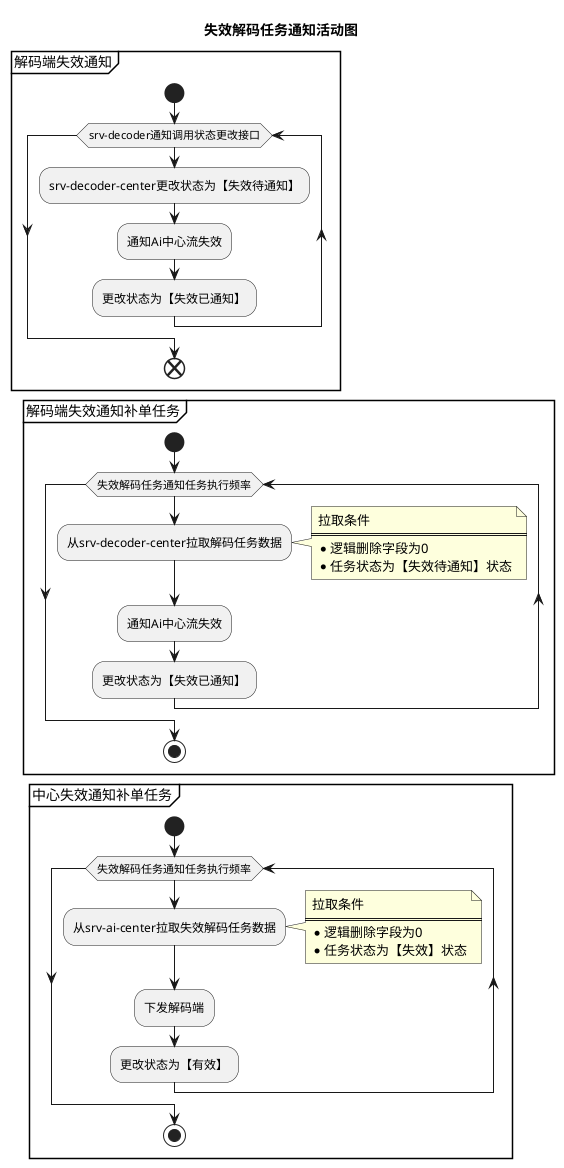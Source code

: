 @startuml
title 失效解码任务通知活动图

partition 解码端失效通知 {
start
while (srv-decoder通知调用状态更改接口)
    :srv-decoder-center更改状态为【失效待通知】;
    :通知Ai中心流失效;
    :更改状态为【失效已通知】;
endwhile
end
}

partition 解码端失效通知补单任务 {
start
while (失效解码任务通知任务执行频率)
    :从srv-decoder-center拉取解码任务数据;
    note right
      拉取条件
      ====
      * 逻辑删除字段为0
      * 任务状态为【失效待通知】状态
    end note
    :通知Ai中心流失效;
    :更改状态为【失效已通知】;
endwhile
stop
}

partition 中心失效通知补单任务 {
start
while (失效解码任务通知任务执行频率)
    :从srv-ai-center拉取失效解码任务数据;
    note right
      拉取条件
      ====
      * 逻辑删除字段为0
      * 任务状态为【失效】状态
    end note
    :下发解码端;
    :更改状态为【有效】;
endwhile
stop
}
@enduml